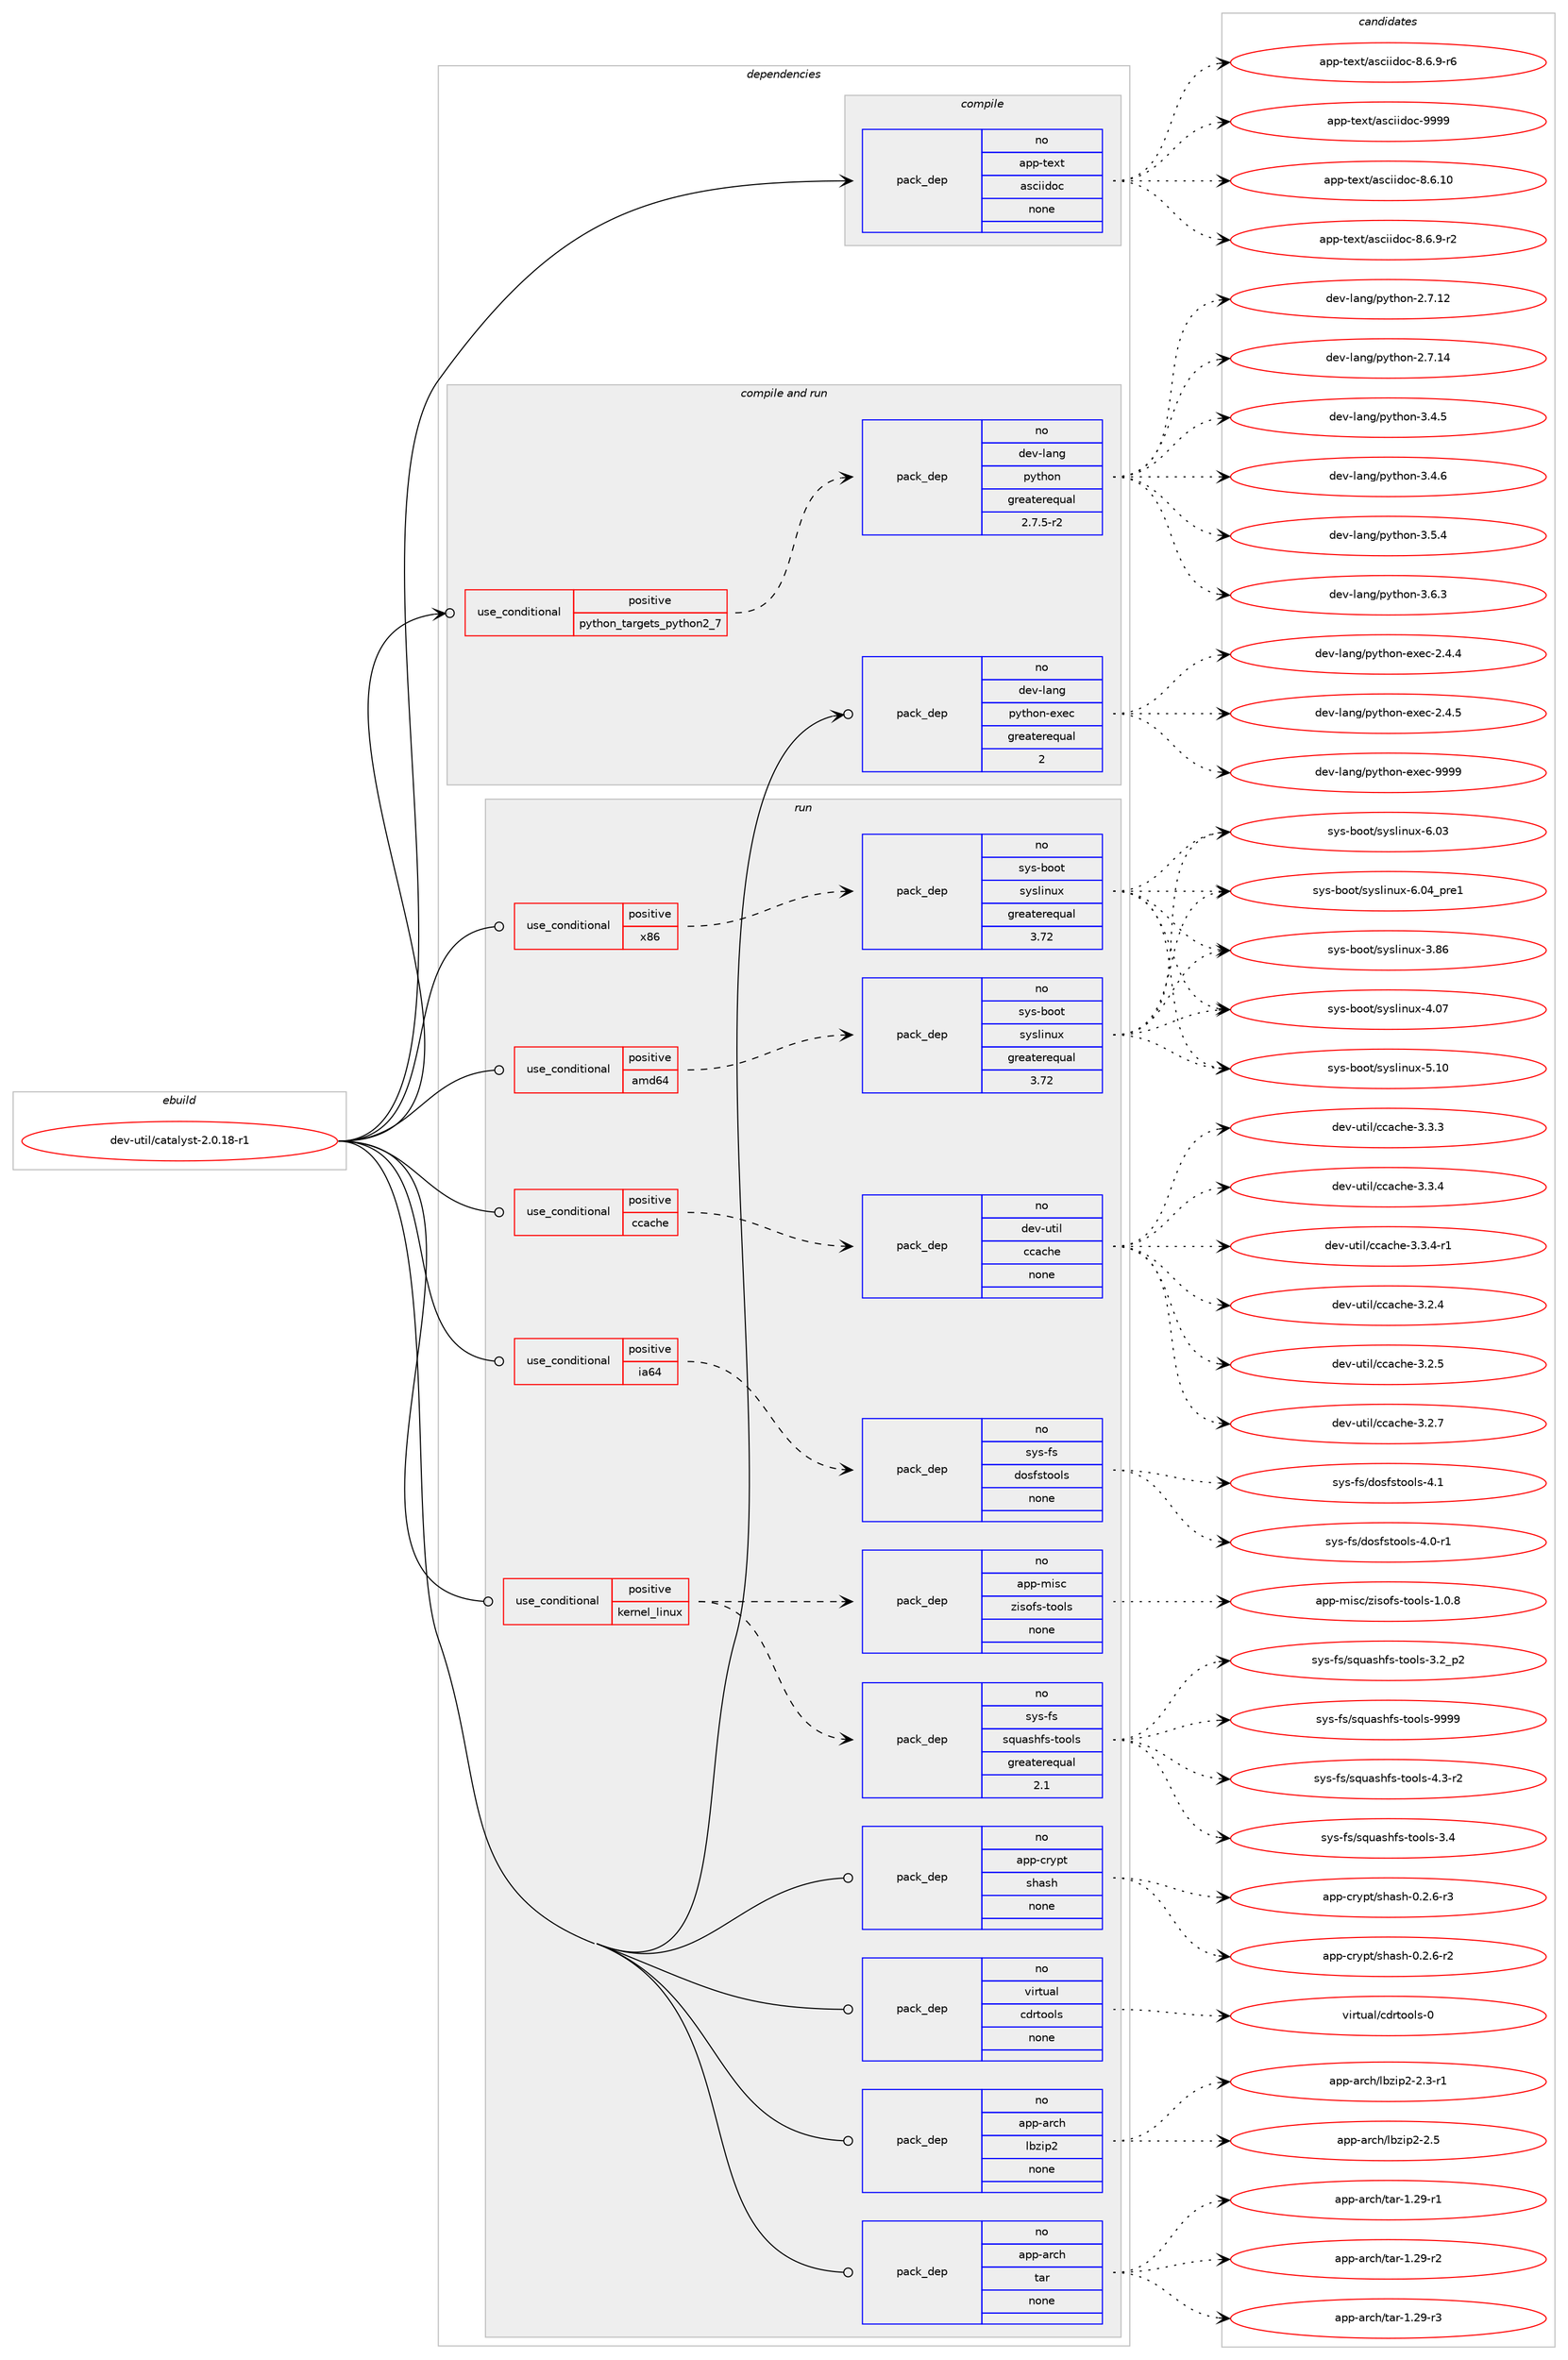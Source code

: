 digraph prolog {

# *************
# Graph options
# *************

newrank=true;
concentrate=true;
compound=true;
graph [rankdir=LR,fontname=Helvetica,fontsize=10,ranksep=1.5];#, ranksep=2.5, nodesep=0.2];
edge  [arrowhead=vee];
node  [fontname=Helvetica,fontsize=10];

# **********
# The ebuild
# **********

subgraph cluster_leftcol {
color=gray;
rank=same;
label=<<i>ebuild</i>>;
id [label="dev-util/catalyst-2.0.18-r1", color=red, width=4, href="../dev-util/catalyst-2.0.18-r1.svg"];
}

# ****************
# The dependencies
# ****************

subgraph cluster_midcol {
color=gray;
label=<<i>dependencies</i>>;
subgraph cluster_compile {
fillcolor="#eeeeee";
style=filled;
label=<<i>compile</i>>;
subgraph pack201061 {
dependency282713 [label=<<TABLE BORDER="0" CELLBORDER="1" CELLSPACING="0" CELLPADDING="4" WIDTH="220"><TR><TD ROWSPAN="6" CELLPADDING="30">pack_dep</TD></TR><TR><TD WIDTH="110">no</TD></TR><TR><TD>app-text</TD></TR><TR><TD>asciidoc</TD></TR><TR><TD>none</TD></TR><TR><TD></TD></TR></TABLE>>, shape=none, color=blue];
}
id:e -> dependency282713:w [weight=20,style="solid",arrowhead="vee"];
}
subgraph cluster_compileandrun {
fillcolor="#eeeeee";
style=filled;
label=<<i>compile and run</i>>;
subgraph cond77446 {
dependency282714 [label=<<TABLE BORDER="0" CELLBORDER="1" CELLSPACING="0" CELLPADDING="4"><TR><TD ROWSPAN="3" CELLPADDING="10">use_conditional</TD></TR><TR><TD>positive</TD></TR><TR><TD>python_targets_python2_7</TD></TR></TABLE>>, shape=none, color=red];
subgraph pack201062 {
dependency282715 [label=<<TABLE BORDER="0" CELLBORDER="1" CELLSPACING="0" CELLPADDING="4" WIDTH="220"><TR><TD ROWSPAN="6" CELLPADDING="30">pack_dep</TD></TR><TR><TD WIDTH="110">no</TD></TR><TR><TD>dev-lang</TD></TR><TR><TD>python</TD></TR><TR><TD>greaterequal</TD></TR><TR><TD>2.7.5-r2</TD></TR></TABLE>>, shape=none, color=blue];
}
dependency282714:e -> dependency282715:w [weight=20,style="dashed",arrowhead="vee"];
}
id:e -> dependency282714:w [weight=20,style="solid",arrowhead="odotvee"];
subgraph pack201063 {
dependency282716 [label=<<TABLE BORDER="0" CELLBORDER="1" CELLSPACING="0" CELLPADDING="4" WIDTH="220"><TR><TD ROWSPAN="6" CELLPADDING="30">pack_dep</TD></TR><TR><TD WIDTH="110">no</TD></TR><TR><TD>dev-lang</TD></TR><TR><TD>python-exec</TD></TR><TR><TD>greaterequal</TD></TR><TR><TD>2</TD></TR></TABLE>>, shape=none, color=blue];
}
id:e -> dependency282716:w [weight=20,style="solid",arrowhead="odotvee"];
}
subgraph cluster_run {
fillcolor="#eeeeee";
style=filled;
label=<<i>run</i>>;
subgraph cond77447 {
dependency282717 [label=<<TABLE BORDER="0" CELLBORDER="1" CELLSPACING="0" CELLPADDING="4"><TR><TD ROWSPAN="3" CELLPADDING="10">use_conditional</TD></TR><TR><TD>positive</TD></TR><TR><TD>amd64</TD></TR></TABLE>>, shape=none, color=red];
subgraph pack201064 {
dependency282718 [label=<<TABLE BORDER="0" CELLBORDER="1" CELLSPACING="0" CELLPADDING="4" WIDTH="220"><TR><TD ROWSPAN="6" CELLPADDING="30">pack_dep</TD></TR><TR><TD WIDTH="110">no</TD></TR><TR><TD>sys-boot</TD></TR><TR><TD>syslinux</TD></TR><TR><TD>greaterequal</TD></TR><TR><TD>3.72</TD></TR></TABLE>>, shape=none, color=blue];
}
dependency282717:e -> dependency282718:w [weight=20,style="dashed",arrowhead="vee"];
}
id:e -> dependency282717:w [weight=20,style="solid",arrowhead="odot"];
subgraph cond77448 {
dependency282719 [label=<<TABLE BORDER="0" CELLBORDER="1" CELLSPACING="0" CELLPADDING="4"><TR><TD ROWSPAN="3" CELLPADDING="10">use_conditional</TD></TR><TR><TD>positive</TD></TR><TR><TD>ccache</TD></TR></TABLE>>, shape=none, color=red];
subgraph pack201065 {
dependency282720 [label=<<TABLE BORDER="0" CELLBORDER="1" CELLSPACING="0" CELLPADDING="4" WIDTH="220"><TR><TD ROWSPAN="6" CELLPADDING="30">pack_dep</TD></TR><TR><TD WIDTH="110">no</TD></TR><TR><TD>dev-util</TD></TR><TR><TD>ccache</TD></TR><TR><TD>none</TD></TR><TR><TD></TD></TR></TABLE>>, shape=none, color=blue];
}
dependency282719:e -> dependency282720:w [weight=20,style="dashed",arrowhead="vee"];
}
id:e -> dependency282719:w [weight=20,style="solid",arrowhead="odot"];
subgraph cond77449 {
dependency282721 [label=<<TABLE BORDER="0" CELLBORDER="1" CELLSPACING="0" CELLPADDING="4"><TR><TD ROWSPAN="3" CELLPADDING="10">use_conditional</TD></TR><TR><TD>positive</TD></TR><TR><TD>ia64</TD></TR></TABLE>>, shape=none, color=red];
subgraph pack201066 {
dependency282722 [label=<<TABLE BORDER="0" CELLBORDER="1" CELLSPACING="0" CELLPADDING="4" WIDTH="220"><TR><TD ROWSPAN="6" CELLPADDING="30">pack_dep</TD></TR><TR><TD WIDTH="110">no</TD></TR><TR><TD>sys-fs</TD></TR><TR><TD>dosfstools</TD></TR><TR><TD>none</TD></TR><TR><TD></TD></TR></TABLE>>, shape=none, color=blue];
}
dependency282721:e -> dependency282722:w [weight=20,style="dashed",arrowhead="vee"];
}
id:e -> dependency282721:w [weight=20,style="solid",arrowhead="odot"];
subgraph cond77450 {
dependency282723 [label=<<TABLE BORDER="0" CELLBORDER="1" CELLSPACING="0" CELLPADDING="4"><TR><TD ROWSPAN="3" CELLPADDING="10">use_conditional</TD></TR><TR><TD>positive</TD></TR><TR><TD>kernel_linux</TD></TR></TABLE>>, shape=none, color=red];
subgraph pack201067 {
dependency282724 [label=<<TABLE BORDER="0" CELLBORDER="1" CELLSPACING="0" CELLPADDING="4" WIDTH="220"><TR><TD ROWSPAN="6" CELLPADDING="30">pack_dep</TD></TR><TR><TD WIDTH="110">no</TD></TR><TR><TD>app-misc</TD></TR><TR><TD>zisofs-tools</TD></TR><TR><TD>none</TD></TR><TR><TD></TD></TR></TABLE>>, shape=none, color=blue];
}
dependency282723:e -> dependency282724:w [weight=20,style="dashed",arrowhead="vee"];
subgraph pack201068 {
dependency282725 [label=<<TABLE BORDER="0" CELLBORDER="1" CELLSPACING="0" CELLPADDING="4" WIDTH="220"><TR><TD ROWSPAN="6" CELLPADDING="30">pack_dep</TD></TR><TR><TD WIDTH="110">no</TD></TR><TR><TD>sys-fs</TD></TR><TR><TD>squashfs-tools</TD></TR><TR><TD>greaterequal</TD></TR><TR><TD>2.1</TD></TR></TABLE>>, shape=none, color=blue];
}
dependency282723:e -> dependency282725:w [weight=20,style="dashed",arrowhead="vee"];
}
id:e -> dependency282723:w [weight=20,style="solid",arrowhead="odot"];
subgraph cond77451 {
dependency282726 [label=<<TABLE BORDER="0" CELLBORDER="1" CELLSPACING="0" CELLPADDING="4"><TR><TD ROWSPAN="3" CELLPADDING="10">use_conditional</TD></TR><TR><TD>positive</TD></TR><TR><TD>x86</TD></TR></TABLE>>, shape=none, color=red];
subgraph pack201069 {
dependency282727 [label=<<TABLE BORDER="0" CELLBORDER="1" CELLSPACING="0" CELLPADDING="4" WIDTH="220"><TR><TD ROWSPAN="6" CELLPADDING="30">pack_dep</TD></TR><TR><TD WIDTH="110">no</TD></TR><TR><TD>sys-boot</TD></TR><TR><TD>syslinux</TD></TR><TR><TD>greaterequal</TD></TR><TR><TD>3.72</TD></TR></TABLE>>, shape=none, color=blue];
}
dependency282726:e -> dependency282727:w [weight=20,style="dashed",arrowhead="vee"];
}
id:e -> dependency282726:w [weight=20,style="solid",arrowhead="odot"];
subgraph pack201070 {
dependency282728 [label=<<TABLE BORDER="0" CELLBORDER="1" CELLSPACING="0" CELLPADDING="4" WIDTH="220"><TR><TD ROWSPAN="6" CELLPADDING="30">pack_dep</TD></TR><TR><TD WIDTH="110">no</TD></TR><TR><TD>app-arch</TD></TR><TR><TD>lbzip2</TD></TR><TR><TD>none</TD></TR><TR><TD></TD></TR></TABLE>>, shape=none, color=blue];
}
id:e -> dependency282728:w [weight=20,style="solid",arrowhead="odot"];
subgraph pack201071 {
dependency282729 [label=<<TABLE BORDER="0" CELLBORDER="1" CELLSPACING="0" CELLPADDING="4" WIDTH="220"><TR><TD ROWSPAN="6" CELLPADDING="30">pack_dep</TD></TR><TR><TD WIDTH="110">no</TD></TR><TR><TD>app-arch</TD></TR><TR><TD>tar</TD></TR><TR><TD>none</TD></TR><TR><TD></TD></TR></TABLE>>, shape=none, color=blue];
}
id:e -> dependency282729:w [weight=20,style="solid",arrowhead="odot"];
subgraph pack201072 {
dependency282730 [label=<<TABLE BORDER="0" CELLBORDER="1" CELLSPACING="0" CELLPADDING="4" WIDTH="220"><TR><TD ROWSPAN="6" CELLPADDING="30">pack_dep</TD></TR><TR><TD WIDTH="110">no</TD></TR><TR><TD>app-crypt</TD></TR><TR><TD>shash</TD></TR><TR><TD>none</TD></TR><TR><TD></TD></TR></TABLE>>, shape=none, color=blue];
}
id:e -> dependency282730:w [weight=20,style="solid",arrowhead="odot"];
subgraph pack201073 {
dependency282731 [label=<<TABLE BORDER="0" CELLBORDER="1" CELLSPACING="0" CELLPADDING="4" WIDTH="220"><TR><TD ROWSPAN="6" CELLPADDING="30">pack_dep</TD></TR><TR><TD WIDTH="110">no</TD></TR><TR><TD>virtual</TD></TR><TR><TD>cdrtools</TD></TR><TR><TD>none</TD></TR><TR><TD></TD></TR></TABLE>>, shape=none, color=blue];
}
id:e -> dependency282731:w [weight=20,style="solid",arrowhead="odot"];
}
}

# **************
# The candidates
# **************

subgraph cluster_choices {
rank=same;
color=gray;
label=<<i>candidates</i>>;

subgraph choice201061 {
color=black;
nodesep=1;
choice97112112451161011201164797115991051051001119945564654464948 [label="app-text/asciidoc-8.6.10", color=red, width=4,href="../app-text/asciidoc-8.6.10.svg"];
choice9711211245116101120116479711599105105100111994556465446574511450 [label="app-text/asciidoc-8.6.9-r2", color=red, width=4,href="../app-text/asciidoc-8.6.9-r2.svg"];
choice9711211245116101120116479711599105105100111994556465446574511454 [label="app-text/asciidoc-8.6.9-r6", color=red, width=4,href="../app-text/asciidoc-8.6.9-r6.svg"];
choice9711211245116101120116479711599105105100111994557575757 [label="app-text/asciidoc-9999", color=red, width=4,href="../app-text/asciidoc-9999.svg"];
dependency282713:e -> choice97112112451161011201164797115991051051001119945564654464948:w [style=dotted,weight="100"];
dependency282713:e -> choice9711211245116101120116479711599105105100111994556465446574511450:w [style=dotted,weight="100"];
dependency282713:e -> choice9711211245116101120116479711599105105100111994556465446574511454:w [style=dotted,weight="100"];
dependency282713:e -> choice9711211245116101120116479711599105105100111994557575757:w [style=dotted,weight="100"];
}
subgraph choice201062 {
color=black;
nodesep=1;
choice10010111845108971101034711212111610411111045504655464950 [label="dev-lang/python-2.7.12", color=red, width=4,href="../dev-lang/python-2.7.12.svg"];
choice10010111845108971101034711212111610411111045504655464952 [label="dev-lang/python-2.7.14", color=red, width=4,href="../dev-lang/python-2.7.14.svg"];
choice100101118451089711010347112121116104111110455146524653 [label="dev-lang/python-3.4.5", color=red, width=4,href="../dev-lang/python-3.4.5.svg"];
choice100101118451089711010347112121116104111110455146524654 [label="dev-lang/python-3.4.6", color=red, width=4,href="../dev-lang/python-3.4.6.svg"];
choice100101118451089711010347112121116104111110455146534652 [label="dev-lang/python-3.5.4", color=red, width=4,href="../dev-lang/python-3.5.4.svg"];
choice100101118451089711010347112121116104111110455146544651 [label="dev-lang/python-3.6.3", color=red, width=4,href="../dev-lang/python-3.6.3.svg"];
dependency282715:e -> choice10010111845108971101034711212111610411111045504655464950:w [style=dotted,weight="100"];
dependency282715:e -> choice10010111845108971101034711212111610411111045504655464952:w [style=dotted,weight="100"];
dependency282715:e -> choice100101118451089711010347112121116104111110455146524653:w [style=dotted,weight="100"];
dependency282715:e -> choice100101118451089711010347112121116104111110455146524654:w [style=dotted,weight="100"];
dependency282715:e -> choice100101118451089711010347112121116104111110455146534652:w [style=dotted,weight="100"];
dependency282715:e -> choice100101118451089711010347112121116104111110455146544651:w [style=dotted,weight="100"];
}
subgraph choice201063 {
color=black;
nodesep=1;
choice1001011184510897110103471121211161041111104510112010199455046524652 [label="dev-lang/python-exec-2.4.4", color=red, width=4,href="../dev-lang/python-exec-2.4.4.svg"];
choice1001011184510897110103471121211161041111104510112010199455046524653 [label="dev-lang/python-exec-2.4.5", color=red, width=4,href="../dev-lang/python-exec-2.4.5.svg"];
choice10010111845108971101034711212111610411111045101120101994557575757 [label="dev-lang/python-exec-9999", color=red, width=4,href="../dev-lang/python-exec-9999.svg"];
dependency282716:e -> choice1001011184510897110103471121211161041111104510112010199455046524652:w [style=dotted,weight="100"];
dependency282716:e -> choice1001011184510897110103471121211161041111104510112010199455046524653:w [style=dotted,weight="100"];
dependency282716:e -> choice10010111845108971101034711212111610411111045101120101994557575757:w [style=dotted,weight="100"];
}
subgraph choice201064 {
color=black;
nodesep=1;
choice1151211154598111111116471151211151081051101171204551465654 [label="sys-boot/syslinux-3.86", color=red, width=4,href="../sys-boot/syslinux-3.86.svg"];
choice1151211154598111111116471151211151081051101171204552464855 [label="sys-boot/syslinux-4.07", color=red, width=4,href="../sys-boot/syslinux-4.07.svg"];
choice1151211154598111111116471151211151081051101171204553464948 [label="sys-boot/syslinux-5.10", color=red, width=4,href="../sys-boot/syslinux-5.10.svg"];
choice1151211154598111111116471151211151081051101171204554464851 [label="sys-boot/syslinux-6.03", color=red, width=4,href="../sys-boot/syslinux-6.03.svg"];
choice11512111545981111111164711512111510810511011712045544648529511211410149 [label="sys-boot/syslinux-6.04_pre1", color=red, width=4,href="../sys-boot/syslinux-6.04_pre1.svg"];
dependency282718:e -> choice1151211154598111111116471151211151081051101171204551465654:w [style=dotted,weight="100"];
dependency282718:e -> choice1151211154598111111116471151211151081051101171204552464855:w [style=dotted,weight="100"];
dependency282718:e -> choice1151211154598111111116471151211151081051101171204553464948:w [style=dotted,weight="100"];
dependency282718:e -> choice1151211154598111111116471151211151081051101171204554464851:w [style=dotted,weight="100"];
dependency282718:e -> choice11512111545981111111164711512111510810511011712045544648529511211410149:w [style=dotted,weight="100"];
}
subgraph choice201065 {
color=black;
nodesep=1;
choice100101118451171161051084799999799104101455146504652 [label="dev-util/ccache-3.2.4", color=red, width=4,href="../dev-util/ccache-3.2.4.svg"];
choice100101118451171161051084799999799104101455146504653 [label="dev-util/ccache-3.2.5", color=red, width=4,href="../dev-util/ccache-3.2.5.svg"];
choice100101118451171161051084799999799104101455146504655 [label="dev-util/ccache-3.2.7", color=red, width=4,href="../dev-util/ccache-3.2.7.svg"];
choice100101118451171161051084799999799104101455146514651 [label="dev-util/ccache-3.3.3", color=red, width=4,href="../dev-util/ccache-3.3.3.svg"];
choice100101118451171161051084799999799104101455146514652 [label="dev-util/ccache-3.3.4", color=red, width=4,href="../dev-util/ccache-3.3.4.svg"];
choice1001011184511711610510847999997991041014551465146524511449 [label="dev-util/ccache-3.3.4-r1", color=red, width=4,href="../dev-util/ccache-3.3.4-r1.svg"];
dependency282720:e -> choice100101118451171161051084799999799104101455146504652:w [style=dotted,weight="100"];
dependency282720:e -> choice100101118451171161051084799999799104101455146504653:w [style=dotted,weight="100"];
dependency282720:e -> choice100101118451171161051084799999799104101455146504655:w [style=dotted,weight="100"];
dependency282720:e -> choice100101118451171161051084799999799104101455146514651:w [style=dotted,weight="100"];
dependency282720:e -> choice100101118451171161051084799999799104101455146514652:w [style=dotted,weight="100"];
dependency282720:e -> choice1001011184511711610510847999997991041014551465146524511449:w [style=dotted,weight="100"];
}
subgraph choice201066 {
color=black;
nodesep=1;
choice1151211154510211547100111115102115116111111108115455246484511449 [label="sys-fs/dosfstools-4.0-r1", color=red, width=4,href="../sys-fs/dosfstools-4.0-r1.svg"];
choice115121115451021154710011111510211511611111110811545524649 [label="sys-fs/dosfstools-4.1", color=red, width=4,href="../sys-fs/dosfstools-4.1.svg"];
dependency282722:e -> choice1151211154510211547100111115102115116111111108115455246484511449:w [style=dotted,weight="100"];
dependency282722:e -> choice115121115451021154710011111510211511611111110811545524649:w [style=dotted,weight="100"];
}
subgraph choice201067 {
color=black;
nodesep=1;
choice9711211245109105115994712210511511110211545116111111108115454946484656 [label="app-misc/zisofs-tools-1.0.8", color=red, width=4,href="../app-misc/zisofs-tools-1.0.8.svg"];
dependency282724:e -> choice9711211245109105115994712210511511110211545116111111108115454946484656:w [style=dotted,weight="100"];
}
subgraph choice201068 {
color=black;
nodesep=1;
choice11512111545102115471151131179711510410211545116111111108115455146509511250 [label="sys-fs/squashfs-tools-3.2_p2", color=red, width=4,href="../sys-fs/squashfs-tools-3.2_p2.svg"];
choice1151211154510211547115113117971151041021154511611111110811545514652 [label="sys-fs/squashfs-tools-3.4", color=red, width=4,href="../sys-fs/squashfs-tools-3.4.svg"];
choice11512111545102115471151131179711510410211545116111111108115455246514511450 [label="sys-fs/squashfs-tools-4.3-r2", color=red, width=4,href="../sys-fs/squashfs-tools-4.3-r2.svg"];
choice115121115451021154711511311797115104102115451161111111081154557575757 [label="sys-fs/squashfs-tools-9999", color=red, width=4,href="../sys-fs/squashfs-tools-9999.svg"];
dependency282725:e -> choice11512111545102115471151131179711510410211545116111111108115455146509511250:w [style=dotted,weight="100"];
dependency282725:e -> choice1151211154510211547115113117971151041021154511611111110811545514652:w [style=dotted,weight="100"];
dependency282725:e -> choice11512111545102115471151131179711510410211545116111111108115455246514511450:w [style=dotted,weight="100"];
dependency282725:e -> choice115121115451021154711511311797115104102115451161111111081154557575757:w [style=dotted,weight="100"];
}
subgraph choice201069 {
color=black;
nodesep=1;
choice1151211154598111111116471151211151081051101171204551465654 [label="sys-boot/syslinux-3.86", color=red, width=4,href="../sys-boot/syslinux-3.86.svg"];
choice1151211154598111111116471151211151081051101171204552464855 [label="sys-boot/syslinux-4.07", color=red, width=4,href="../sys-boot/syslinux-4.07.svg"];
choice1151211154598111111116471151211151081051101171204553464948 [label="sys-boot/syslinux-5.10", color=red, width=4,href="../sys-boot/syslinux-5.10.svg"];
choice1151211154598111111116471151211151081051101171204554464851 [label="sys-boot/syslinux-6.03", color=red, width=4,href="../sys-boot/syslinux-6.03.svg"];
choice11512111545981111111164711512111510810511011712045544648529511211410149 [label="sys-boot/syslinux-6.04_pre1", color=red, width=4,href="../sys-boot/syslinux-6.04_pre1.svg"];
dependency282727:e -> choice1151211154598111111116471151211151081051101171204551465654:w [style=dotted,weight="100"];
dependency282727:e -> choice1151211154598111111116471151211151081051101171204552464855:w [style=dotted,weight="100"];
dependency282727:e -> choice1151211154598111111116471151211151081051101171204553464948:w [style=dotted,weight="100"];
dependency282727:e -> choice1151211154598111111116471151211151081051101171204554464851:w [style=dotted,weight="100"];
dependency282727:e -> choice11512111545981111111164711512111510810511011712045544648529511211410149:w [style=dotted,weight="100"];
}
subgraph choice201070 {
color=black;
nodesep=1;
choice97112112459711499104471089812210511250455046514511449 [label="app-arch/lbzip2-2.3-r1", color=red, width=4,href="../app-arch/lbzip2-2.3-r1.svg"];
choice9711211245971149910447108981221051125045504653 [label="app-arch/lbzip2-2.5", color=red, width=4,href="../app-arch/lbzip2-2.5.svg"];
dependency282728:e -> choice97112112459711499104471089812210511250455046514511449:w [style=dotted,weight="100"];
dependency282728:e -> choice9711211245971149910447108981221051125045504653:w [style=dotted,weight="100"];
}
subgraph choice201071 {
color=black;
nodesep=1;
choice97112112459711499104471169711445494650574511449 [label="app-arch/tar-1.29-r1", color=red, width=4,href="../app-arch/tar-1.29-r1.svg"];
choice97112112459711499104471169711445494650574511450 [label="app-arch/tar-1.29-r2", color=red, width=4,href="../app-arch/tar-1.29-r2.svg"];
choice97112112459711499104471169711445494650574511451 [label="app-arch/tar-1.29-r3", color=red, width=4,href="../app-arch/tar-1.29-r3.svg"];
dependency282729:e -> choice97112112459711499104471169711445494650574511449:w [style=dotted,weight="100"];
dependency282729:e -> choice97112112459711499104471169711445494650574511450:w [style=dotted,weight="100"];
dependency282729:e -> choice97112112459711499104471169711445494650574511451:w [style=dotted,weight="100"];
}
subgraph choice201072 {
color=black;
nodesep=1;
choice97112112459911412111211647115104971151044548465046544511450 [label="app-crypt/shash-0.2.6-r2", color=red, width=4,href="../app-crypt/shash-0.2.6-r2.svg"];
choice97112112459911412111211647115104971151044548465046544511451 [label="app-crypt/shash-0.2.6-r3", color=red, width=4,href="../app-crypt/shash-0.2.6-r3.svg"];
dependency282730:e -> choice97112112459911412111211647115104971151044548465046544511450:w [style=dotted,weight="100"];
dependency282730:e -> choice97112112459911412111211647115104971151044548465046544511451:w [style=dotted,weight="100"];
}
subgraph choice201073 {
color=black;
nodesep=1;
choice1181051141161179710847991001141161111111081154548 [label="virtual/cdrtools-0", color=red, width=4,href="../virtual/cdrtools-0.svg"];
dependency282731:e -> choice1181051141161179710847991001141161111111081154548:w [style=dotted,weight="100"];
}
}

}
